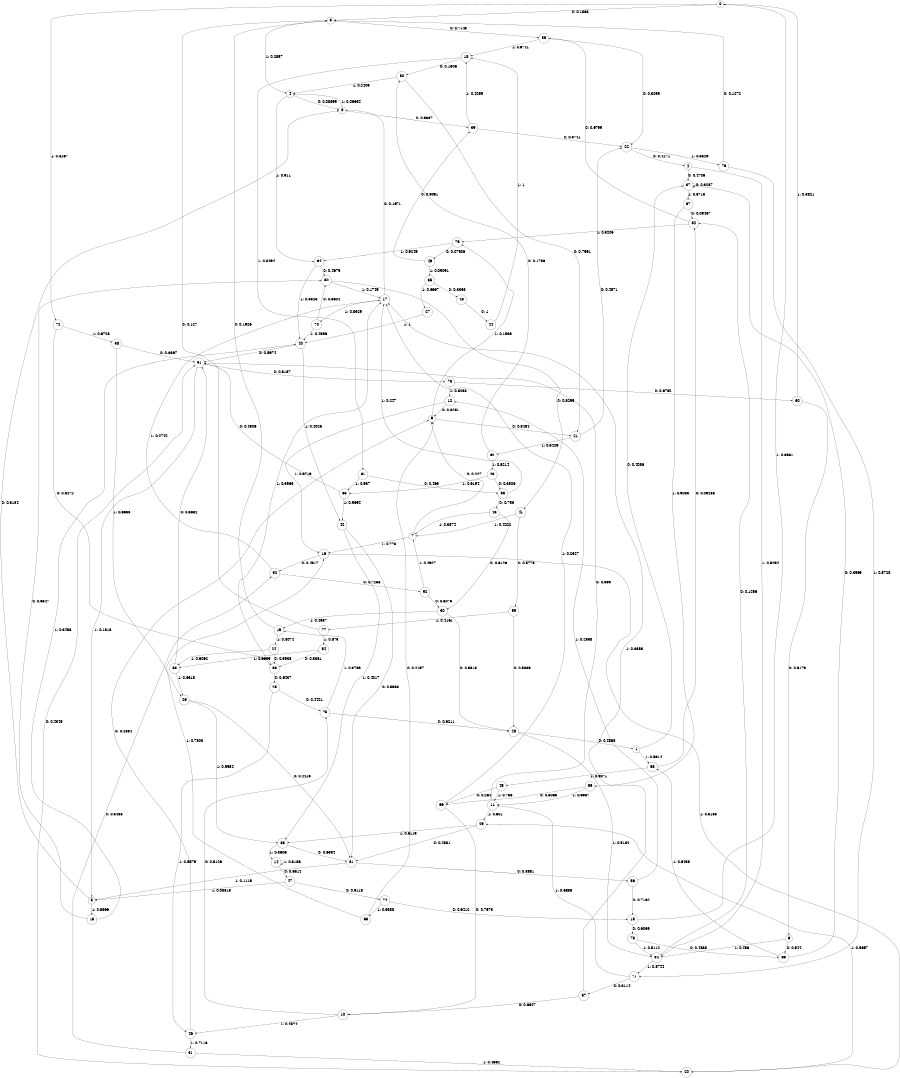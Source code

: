 digraph "ch21randomL9" {
size = "6,8.5";
ratio = "fill";
node [shape = circle];
node [fontsize = 24];
edge [fontsize = 24];
0 -> 3 [label = "0: 0.1833   "];
0 -> 72 [label = "1: 0.8167   "];
1 -> 37 [label = "0: 0.4086   "];
1 -> 68 [label = "1: 0.5914   "];
2 -> 37 [label = "0: 0.4706   "];
2 -> 34 [label = "1: 0.5294   "];
3 -> 36 [label = "0: 0.7143   "];
3 -> 4 [label = "1: 0.2857   "];
4 -> 8 [label = "0: 0.08895  "];
4 -> 64 [label = "1: 0.911    "];
5 -> 8 [label = "0: 0.3134   "];
5 -> 13 [label = "1: 0.6866   "];
6 -> 69 [label = "0: 0.544    "];
6 -> 34 [label = "1: 0.456    "];
7 -> 9 [label = "0: 0.227    "];
7 -> 16 [label = "1: 0.773    "];
8 -> 39 [label = "0: 0.9337   "];
8 -> 4 [label = "1: 0.06634  "];
9 -> 21 [label = "0: 0.8464   "];
9 -> 79 [label = "1: 0.1536   "];
10 -> 75 [label = "0: 0.5126   "];
10 -> 46 [label = "1: 0.4874   "];
11 -> 51 [label = "0: 0.399    "];
11 -> 29 [label = "1: 0.601    "];
12 -> 9 [label = "0: 0.3281   "];
12 -> 16 [label = "1: 0.6719   "];
13 -> 50 [label = "0: 0.6547   "];
13 -> 40 [label = "1: 0.3453   "];
14 -> 47 [label = "0: 0.6814   "];
14 -> 14 [label = "1: 0.3186   "];
15 -> 78 [label = "0: 0.6039   "];
15 -> 0 [label = "1: 0.3961   "];
16 -> 32 [label = "0: 0.4817   "];
16 -> 20 [label = "1: 0.5183   "];
17 -> 8 [label = "0: 0.1671   "];
17 -> 70 [label = "1: 0.8329   "];
18 -> 80 [label = "0: 0.1506   "];
18 -> 61 [label = "1: 0.8494   "];
19 -> 3 [label = "0: 0.1926   "];
19 -> 24 [label = "1: 0.8074   "];
20 -> 51 [label = "0: 0.4343   "];
20 -> 29 [label = "1: 0.5657   "];
21 -> 22 [label = "0: 0.4571   "];
21 -> 62 [label = "1: 0.5429   "];
22 -> 2 [label = "0: 0.4171   "];
22 -> 76 [label = "1: 0.5829   "];
23 -> 33 [label = "0: 0.3806   "];
23 -> 65 [label = "1: 0.6194   "];
24 -> 58 [label = "0: 0.3938   "];
24 -> 53 [label = "1: 0.6062   "];
25 -> 75 [label = "0: 0.4421   "];
25 -> 46 [label = "1: 0.5579   "];
26 -> 81 [label = "0: 0.4416   "];
26 -> 83 [label = "1: 0.5584   "];
27 -> 40 [label = "1: 1        "];
28 -> 1 [label = "0: 0.4868   "];
28 -> 34 [label = "1: 0.5132   "];
29 -> 81 [label = "0: 0.4881   "];
29 -> 83 [label = "1: 0.5119   "];
30 -> 28 [label = "0: 0.5313   "];
30 -> 19 [label = "1: 0.4687   "];
31 -> 32 [label = "0: 0.5438   "];
31 -> 20 [label = "1: 0.4562   "];
32 -> 52 [label = "0: 0.7258   "];
32 -> 17 [label = "1: 0.2742   "];
33 -> 43 [label = "0: 0.753    "];
33 -> 17 [label = "1: 0.247    "];
34 -> 82 [label = "0: 0.1256   "];
34 -> 71 [label = "1: 0.8744   "];
35 -> 48 [label = "0: 0.3333   "];
35 -> 27 [label = "1: 0.6667   "];
36 -> 22 [label = "0: 0.3259   "];
36 -> 18 [label = "1: 0.6741   "];
37 -> 37 [label = "0: 0.3287   "];
37 -> 67 [label = "1: 0.6713   "];
38 -> 51 [label = "0: 0.3367   "];
38 -> 26 [label = "1: 0.6633   "];
39 -> 22 [label = "0: 0.5741   "];
39 -> 18 [label = "1: 0.4259   "];
40 -> 51 [label = "0: 0.5974   "];
40 -> 42 [label = "1: 0.4026   "];
41 -> 59 [label = "0: 0.5778   "];
41 -> 7 [label = "1: 0.4222   "];
42 -> 81 [label = "0: 0.5983   "];
42 -> 83 [label = "1: 0.4017   "];
43 -> 30 [label = "0: 0.6126   "];
43 -> 7 [label = "1: 0.3874   "];
44 -> 18 [label = "1: 1        "];
45 -> 66 [label = "0: 0.264    "];
45 -> 11 [label = "1: 0.736    "];
46 -> 9 [label = "0: 0.2884   "];
46 -> 31 [label = "1: 0.7116   "];
47 -> 74 [label = "0: 0.9118   "];
47 -> 5 [label = "1: 0.08815  "];
48 -> 44 [label = "0: 1        "];
49 -> 39 [label = "0: 0.9091   "];
49 -> 35 [label = "1: 0.09091  "];
50 -> 41 [label = "0: 0.8255   "];
50 -> 17 [label = "1: 0.1745   "];
51 -> 73 [label = "0: 0.8187   "];
51 -> 5 [label = "1: 0.1813   "];
52 -> 30 [label = "0: 0.5073   "];
52 -> 7 [label = "1: 0.4927   "];
53 -> 51 [label = "0: 0.3682   "];
53 -> 26 [label = "1: 0.6318   "];
54 -> 58 [label = "0: 0.3361   "];
54 -> 53 [label = "1: 0.6639   "];
55 -> 66 [label = "0: 0.3063   "];
55 -> 11 [label = "1: 0.6937   "];
56 -> 15 [label = "0: 0.7162   "];
56 -> 12 [label = "1: 0.2838   "];
57 -> 10 [label = "0: 0.6647   "];
57 -> 17 [label = "1: 0.3353   "];
58 -> 25 [label = "0: 0.6437   "];
58 -> 17 [label = "1: 0.3563   "];
59 -> 28 [label = "0: 0.5839   "];
59 -> 77 [label = "1: 0.4161   "];
60 -> 6 [label = "0: 0.6179   "];
60 -> 0 [label = "1: 0.3821   "];
61 -> 33 [label = "0: 0.463    "];
61 -> 65 [label = "1: 0.537    "];
62 -> 80 [label = "0: 0.1786   "];
62 -> 23 [label = "1: 0.8214   "];
63 -> 9 [label = "0: 0.2197   "];
63 -> 16 [label = "1: 0.7803   "];
64 -> 50 [label = "0: 0.4675   "];
64 -> 40 [label = "1: 0.5325   "];
65 -> 51 [label = "0: 0.4306   "];
65 -> 42 [label = "1: 0.5694   "];
66 -> 10 [label = "0: 0.7673   "];
66 -> 17 [label = "1: 0.2327   "];
67 -> 82 [label = "0: 0.09467  "];
67 -> 55 [label = "1: 0.9053   "];
68 -> 82 [label = "0: 0.09288  "];
68 -> 45 [label = "1: 0.9071   "];
69 -> 37 [label = "0: 0.3565   "];
69 -> 68 [label = "1: 0.6435   "];
70 -> 50 [label = "0: 0.5604   "];
70 -> 40 [label = "1: 0.4396   "];
71 -> 57 [label = "0: 0.3114   "];
71 -> 11 [label = "1: 0.6886   "];
72 -> 58 [label = "0: 0.3272   "];
72 -> 38 [label = "1: 0.6728   "];
73 -> 60 [label = "0: 0.6762   "];
73 -> 12 [label = "1: 0.3238   "];
74 -> 15 [label = "0: 0.6412   "];
74 -> 63 [label = "1: 0.3588   "];
75 -> 28 [label = "0: 0.6211   "];
75 -> 19 [label = "1: 0.3789   "];
76 -> 3 [label = "0: 0.1272   "];
76 -> 71 [label = "1: 0.8728   "];
77 -> 3 [label = "0: 0.127    "];
77 -> 54 [label = "1: 0.873    "];
78 -> 69 [label = "0: 0.4888   "];
78 -> 34 [label = "1: 0.5112   "];
79 -> 49 [label = "0: 0.07506  "];
79 -> 64 [label = "1: 0.9249   "];
80 -> 21 [label = "0: 0.7591   "];
80 -> 4 [label = "1: 0.2409   "];
81 -> 56 [label = "0: 0.8881   "];
81 -> 5 [label = "1: 0.1119   "];
82 -> 36 [label = "0: 0.6795   "];
82 -> 79 [label = "1: 0.3205   "];
83 -> 81 [label = "0: 0.6394   "];
83 -> 14 [label = "1: 0.3606   "];
}